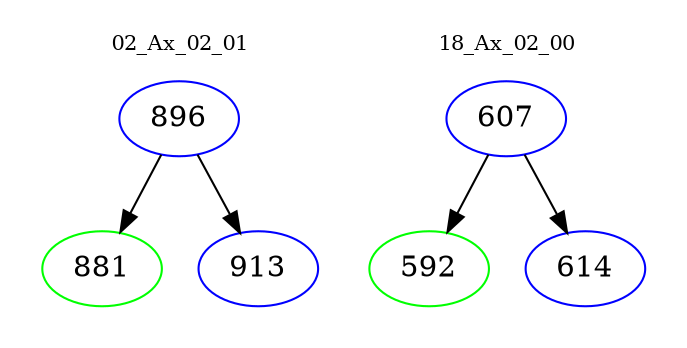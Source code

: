 digraph{
subgraph cluster_0 {
color = white
label = "02_Ax_02_01";
fontsize=10;
T0_896 [label="896", color="blue"]
T0_896 -> T0_881 [color="black"]
T0_881 [label="881", color="green"]
T0_896 -> T0_913 [color="black"]
T0_913 [label="913", color="blue"]
}
subgraph cluster_1 {
color = white
label = "18_Ax_02_00";
fontsize=10;
T1_607 [label="607", color="blue"]
T1_607 -> T1_592 [color="black"]
T1_592 [label="592", color="green"]
T1_607 -> T1_614 [color="black"]
T1_614 [label="614", color="blue"]
}
}

